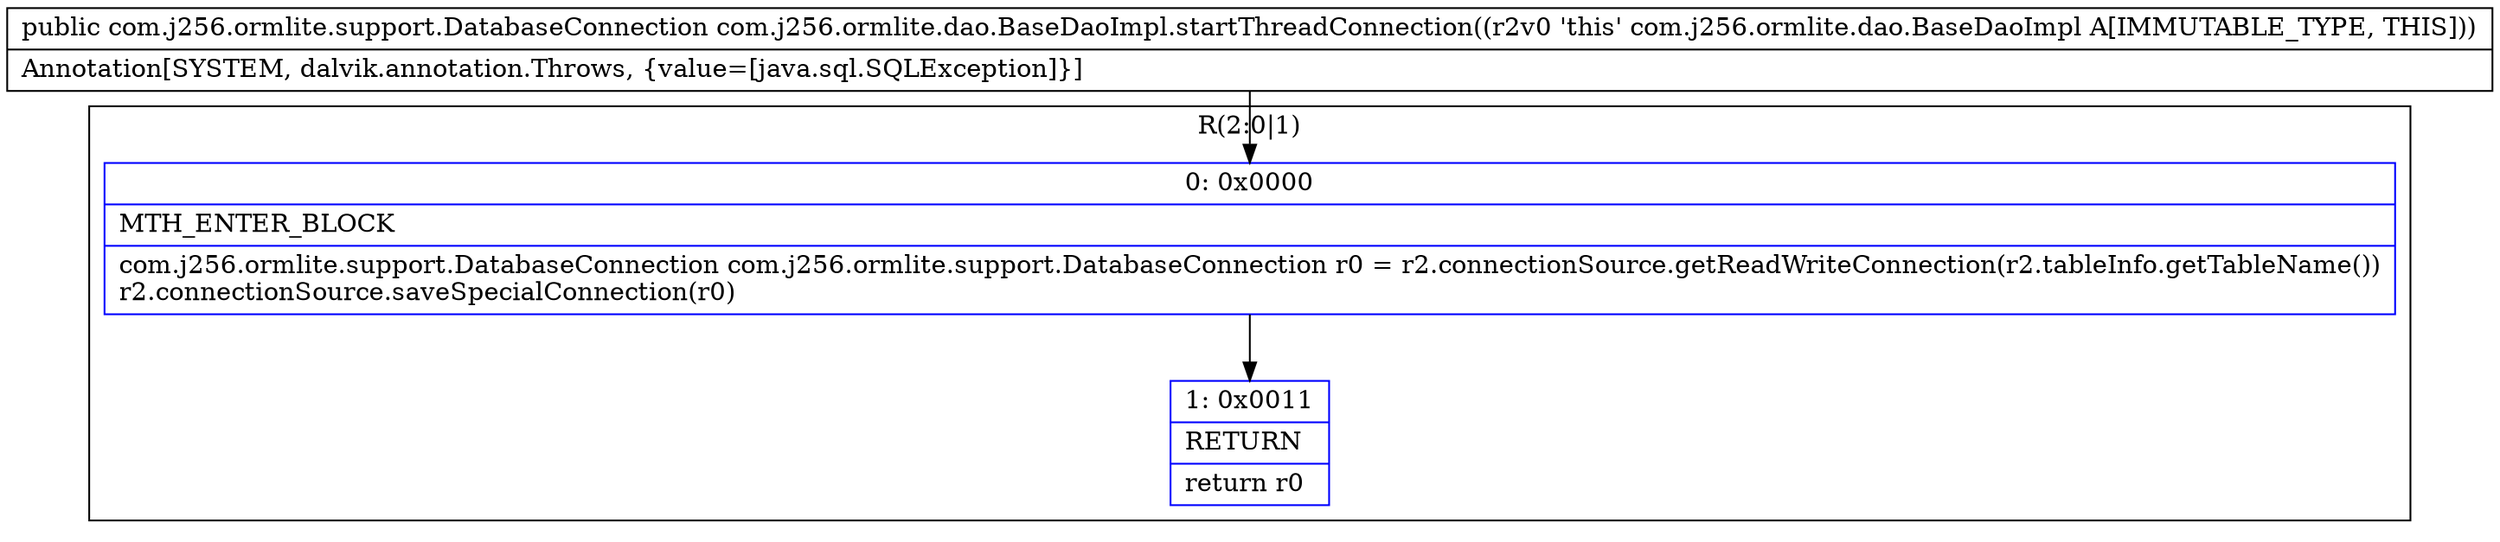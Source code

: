 digraph "CFG forcom.j256.ormlite.dao.BaseDaoImpl.startThreadConnection()Lcom\/j256\/ormlite\/support\/DatabaseConnection;" {
subgraph cluster_Region_2107412617 {
label = "R(2:0|1)";
node [shape=record,color=blue];
Node_0 [shape=record,label="{0\:\ 0x0000|MTH_ENTER_BLOCK\l|com.j256.ormlite.support.DatabaseConnection com.j256.ormlite.support.DatabaseConnection r0 = r2.connectionSource.getReadWriteConnection(r2.tableInfo.getTableName())\lr2.connectionSource.saveSpecialConnection(r0)\l}"];
Node_1 [shape=record,label="{1\:\ 0x0011|RETURN\l|return r0\l}"];
}
MethodNode[shape=record,label="{public com.j256.ormlite.support.DatabaseConnection com.j256.ormlite.dao.BaseDaoImpl.startThreadConnection((r2v0 'this' com.j256.ormlite.dao.BaseDaoImpl A[IMMUTABLE_TYPE, THIS]))  | Annotation[SYSTEM, dalvik.annotation.Throws, \{value=[java.sql.SQLException]\}]\l}"];
MethodNode -> Node_0;
Node_0 -> Node_1;
}

